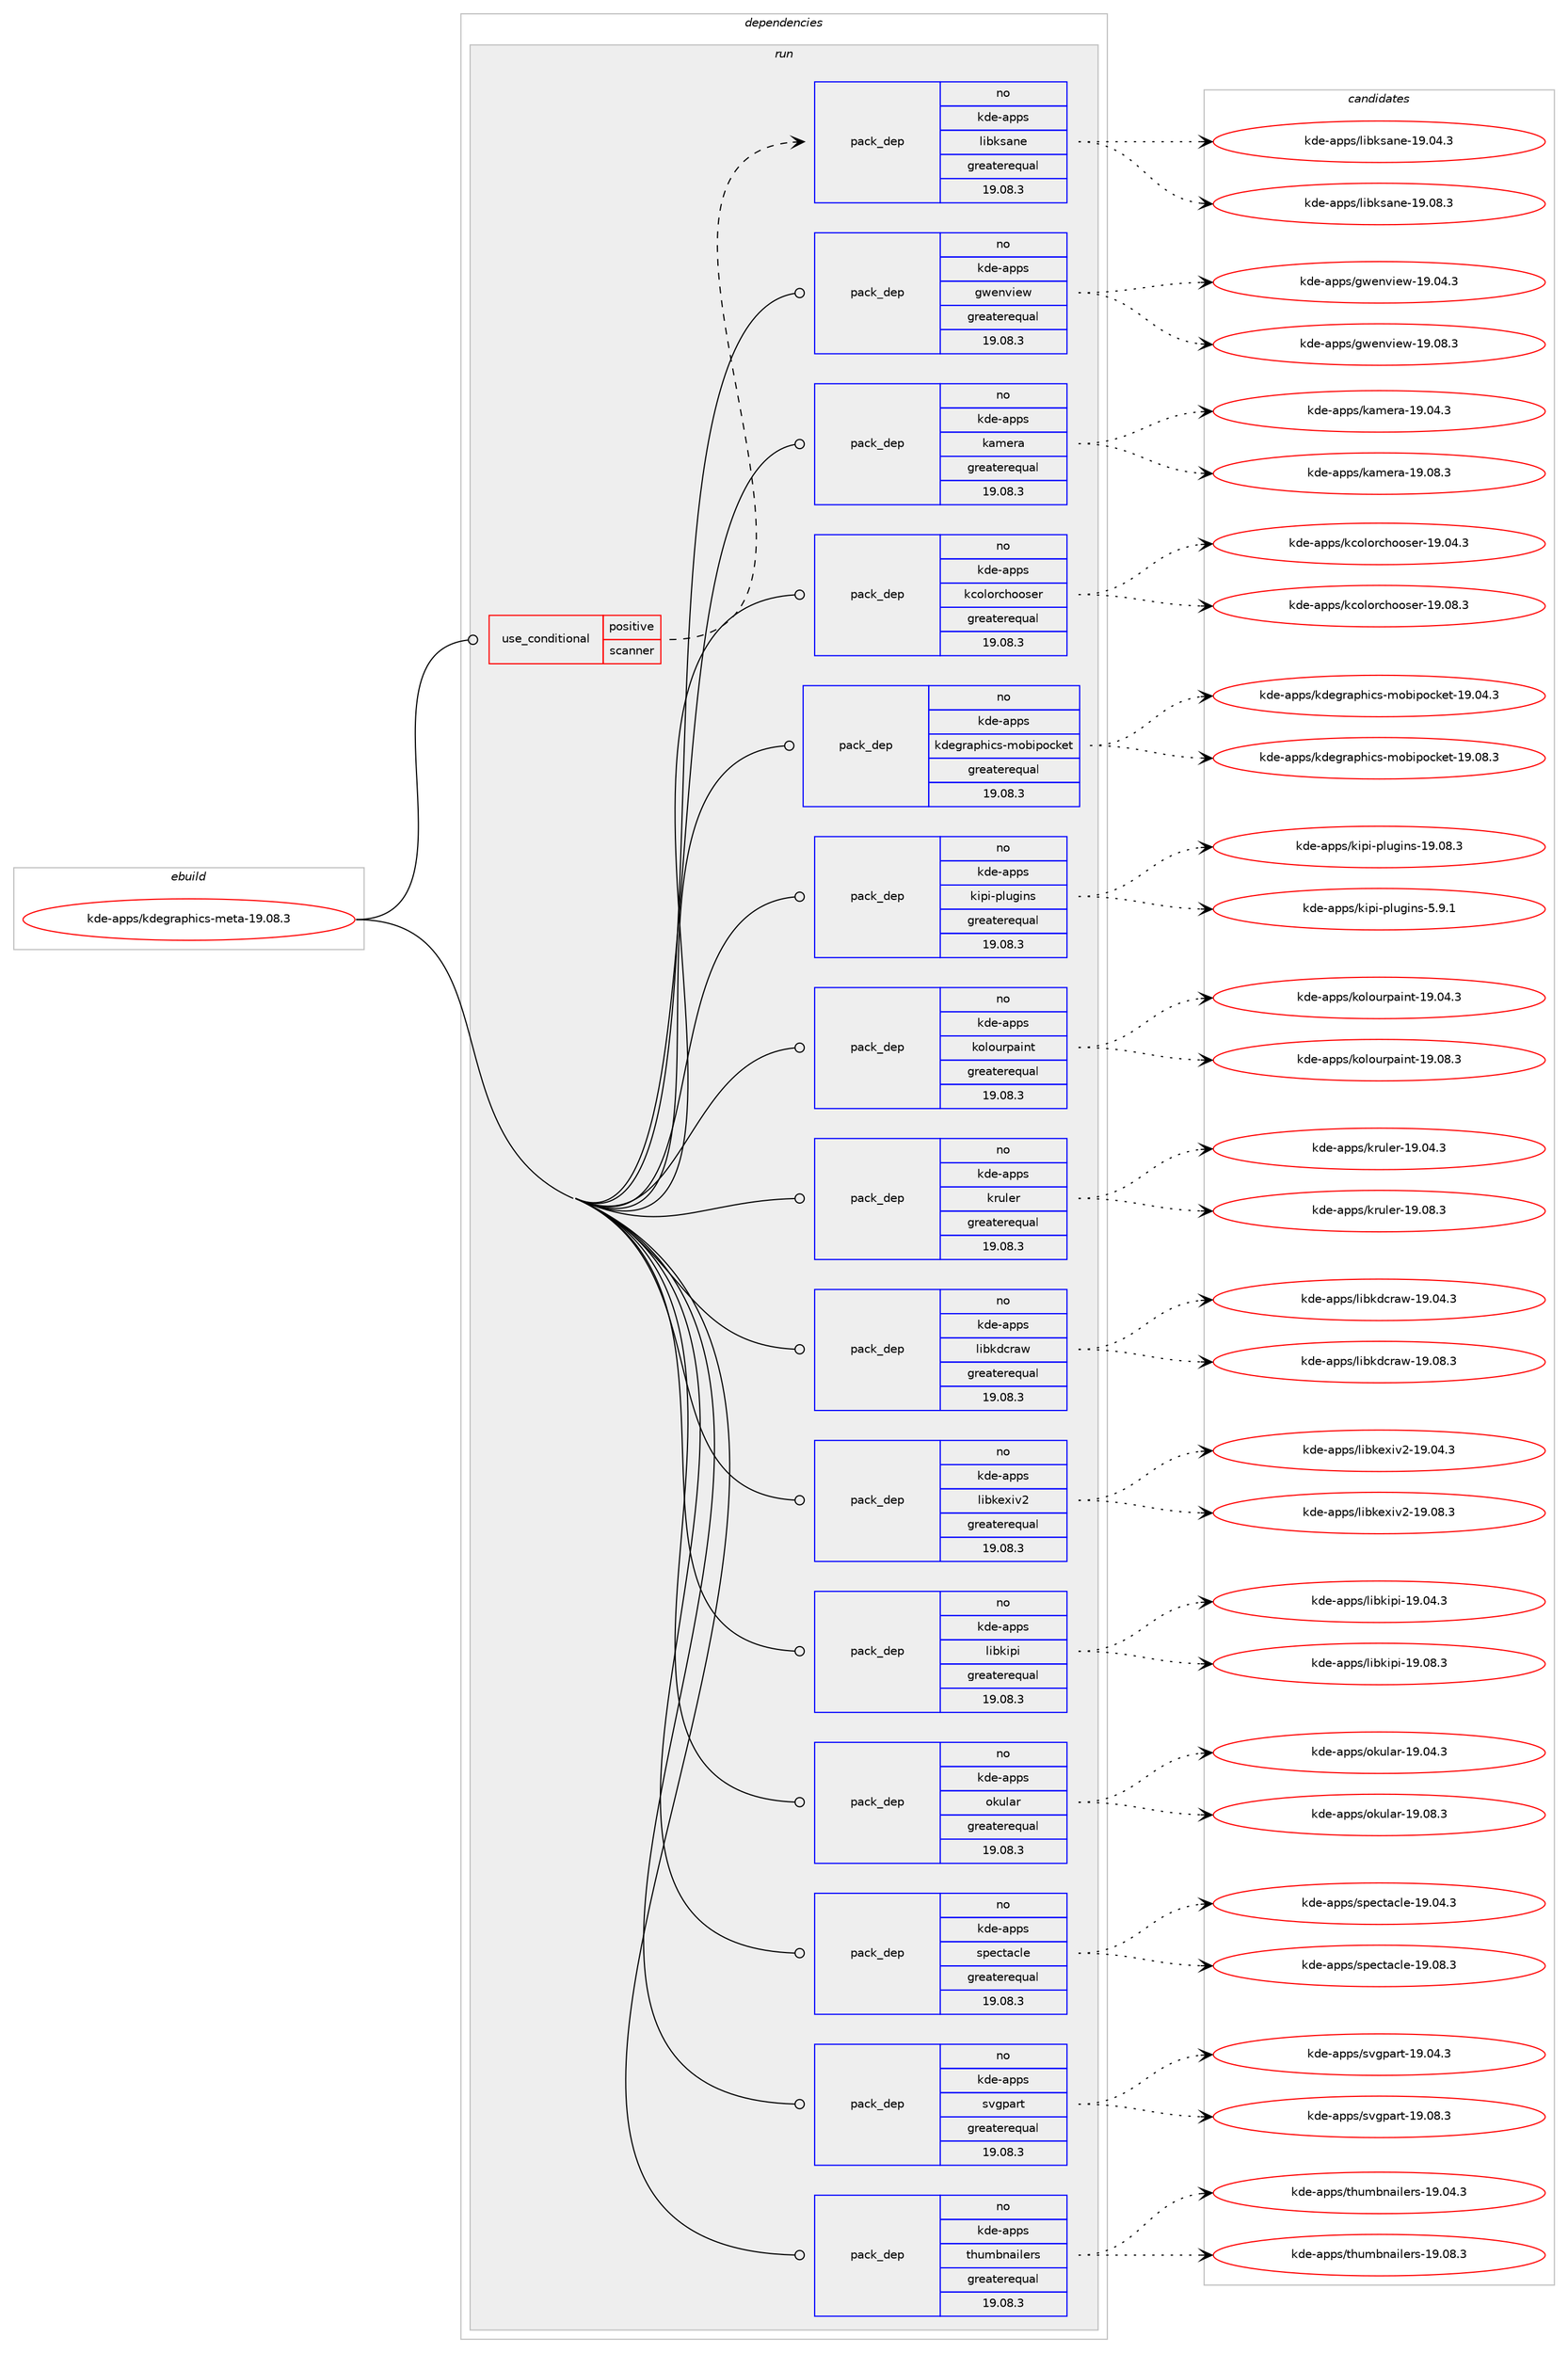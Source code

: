 digraph prolog {

# *************
# Graph options
# *************

newrank=true;
concentrate=true;
compound=true;
graph [rankdir=LR,fontname=Helvetica,fontsize=10,ranksep=1.5];#, ranksep=2.5, nodesep=0.2];
edge  [arrowhead=vee];
node  [fontname=Helvetica,fontsize=10];

# **********
# The ebuild
# **********

subgraph cluster_leftcol {
color=gray;
rank=same;
label=<<i>ebuild</i>>;
id [label="kde-apps/kdegraphics-meta-19.08.3", color=red, width=4, href="../kde-apps/kdegraphics-meta-19.08.3.svg"];
}

# ****************
# The dependencies
# ****************

subgraph cluster_midcol {
color=gray;
label=<<i>dependencies</i>>;
subgraph cluster_compile {
fillcolor="#eeeeee";
style=filled;
label=<<i>compile</i>>;
}
subgraph cluster_compileandrun {
fillcolor="#eeeeee";
style=filled;
label=<<i>compile and run</i>>;
}
subgraph cluster_run {
fillcolor="#eeeeee";
style=filled;
label=<<i>run</i>>;
subgraph cond186586 {
dependency755107 [label=<<TABLE BORDER="0" CELLBORDER="1" CELLSPACING="0" CELLPADDING="4"><TR><TD ROWSPAN="3" CELLPADDING="10">use_conditional</TD></TR><TR><TD>positive</TD></TR><TR><TD>scanner</TD></TR></TABLE>>, shape=none, color=red];
subgraph pack555717 {
dependency755108 [label=<<TABLE BORDER="0" CELLBORDER="1" CELLSPACING="0" CELLPADDING="4" WIDTH="220"><TR><TD ROWSPAN="6" CELLPADDING="30">pack_dep</TD></TR><TR><TD WIDTH="110">no</TD></TR><TR><TD>kde-apps</TD></TR><TR><TD>libksane</TD></TR><TR><TD>greaterequal</TD></TR><TR><TD>19.08.3</TD></TR></TABLE>>, shape=none, color=blue];
}
dependency755107:e -> dependency755108:w [weight=20,style="dashed",arrowhead="vee"];
}
id:e -> dependency755107:w [weight=20,style="solid",arrowhead="odot"];
subgraph pack555718 {
dependency755109 [label=<<TABLE BORDER="0" CELLBORDER="1" CELLSPACING="0" CELLPADDING="4" WIDTH="220"><TR><TD ROWSPAN="6" CELLPADDING="30">pack_dep</TD></TR><TR><TD WIDTH="110">no</TD></TR><TR><TD>kde-apps</TD></TR><TR><TD>gwenview</TD></TR><TR><TD>greaterequal</TD></TR><TR><TD>19.08.3</TD></TR></TABLE>>, shape=none, color=blue];
}
id:e -> dependency755109:w [weight=20,style="solid",arrowhead="odot"];
subgraph pack555719 {
dependency755110 [label=<<TABLE BORDER="0" CELLBORDER="1" CELLSPACING="0" CELLPADDING="4" WIDTH="220"><TR><TD ROWSPAN="6" CELLPADDING="30">pack_dep</TD></TR><TR><TD WIDTH="110">no</TD></TR><TR><TD>kde-apps</TD></TR><TR><TD>kamera</TD></TR><TR><TD>greaterequal</TD></TR><TR><TD>19.08.3</TD></TR></TABLE>>, shape=none, color=blue];
}
id:e -> dependency755110:w [weight=20,style="solid",arrowhead="odot"];
subgraph pack555720 {
dependency755111 [label=<<TABLE BORDER="0" CELLBORDER="1" CELLSPACING="0" CELLPADDING="4" WIDTH="220"><TR><TD ROWSPAN="6" CELLPADDING="30">pack_dep</TD></TR><TR><TD WIDTH="110">no</TD></TR><TR><TD>kde-apps</TD></TR><TR><TD>kcolorchooser</TD></TR><TR><TD>greaterequal</TD></TR><TR><TD>19.08.3</TD></TR></TABLE>>, shape=none, color=blue];
}
id:e -> dependency755111:w [weight=20,style="solid",arrowhead="odot"];
subgraph pack555721 {
dependency755112 [label=<<TABLE BORDER="0" CELLBORDER="1" CELLSPACING="0" CELLPADDING="4" WIDTH="220"><TR><TD ROWSPAN="6" CELLPADDING="30">pack_dep</TD></TR><TR><TD WIDTH="110">no</TD></TR><TR><TD>kde-apps</TD></TR><TR><TD>kdegraphics-mobipocket</TD></TR><TR><TD>greaterequal</TD></TR><TR><TD>19.08.3</TD></TR></TABLE>>, shape=none, color=blue];
}
id:e -> dependency755112:w [weight=20,style="solid",arrowhead="odot"];
subgraph pack555722 {
dependency755113 [label=<<TABLE BORDER="0" CELLBORDER="1" CELLSPACING="0" CELLPADDING="4" WIDTH="220"><TR><TD ROWSPAN="6" CELLPADDING="30">pack_dep</TD></TR><TR><TD WIDTH="110">no</TD></TR><TR><TD>kde-apps</TD></TR><TR><TD>kipi-plugins</TD></TR><TR><TD>greaterequal</TD></TR><TR><TD>19.08.3</TD></TR></TABLE>>, shape=none, color=blue];
}
id:e -> dependency755113:w [weight=20,style="solid",arrowhead="odot"];
subgraph pack555723 {
dependency755114 [label=<<TABLE BORDER="0" CELLBORDER="1" CELLSPACING="0" CELLPADDING="4" WIDTH="220"><TR><TD ROWSPAN="6" CELLPADDING="30">pack_dep</TD></TR><TR><TD WIDTH="110">no</TD></TR><TR><TD>kde-apps</TD></TR><TR><TD>kolourpaint</TD></TR><TR><TD>greaterequal</TD></TR><TR><TD>19.08.3</TD></TR></TABLE>>, shape=none, color=blue];
}
id:e -> dependency755114:w [weight=20,style="solid",arrowhead="odot"];
subgraph pack555724 {
dependency755115 [label=<<TABLE BORDER="0" CELLBORDER="1" CELLSPACING="0" CELLPADDING="4" WIDTH="220"><TR><TD ROWSPAN="6" CELLPADDING="30">pack_dep</TD></TR><TR><TD WIDTH="110">no</TD></TR><TR><TD>kde-apps</TD></TR><TR><TD>kruler</TD></TR><TR><TD>greaterequal</TD></TR><TR><TD>19.08.3</TD></TR></TABLE>>, shape=none, color=blue];
}
id:e -> dependency755115:w [weight=20,style="solid",arrowhead="odot"];
subgraph pack555725 {
dependency755116 [label=<<TABLE BORDER="0" CELLBORDER="1" CELLSPACING="0" CELLPADDING="4" WIDTH="220"><TR><TD ROWSPAN="6" CELLPADDING="30">pack_dep</TD></TR><TR><TD WIDTH="110">no</TD></TR><TR><TD>kde-apps</TD></TR><TR><TD>libkdcraw</TD></TR><TR><TD>greaterequal</TD></TR><TR><TD>19.08.3</TD></TR></TABLE>>, shape=none, color=blue];
}
id:e -> dependency755116:w [weight=20,style="solid",arrowhead="odot"];
subgraph pack555726 {
dependency755117 [label=<<TABLE BORDER="0" CELLBORDER="1" CELLSPACING="0" CELLPADDING="4" WIDTH="220"><TR><TD ROWSPAN="6" CELLPADDING="30">pack_dep</TD></TR><TR><TD WIDTH="110">no</TD></TR><TR><TD>kde-apps</TD></TR><TR><TD>libkexiv2</TD></TR><TR><TD>greaterequal</TD></TR><TR><TD>19.08.3</TD></TR></TABLE>>, shape=none, color=blue];
}
id:e -> dependency755117:w [weight=20,style="solid",arrowhead="odot"];
subgraph pack555727 {
dependency755118 [label=<<TABLE BORDER="0" CELLBORDER="1" CELLSPACING="0" CELLPADDING="4" WIDTH="220"><TR><TD ROWSPAN="6" CELLPADDING="30">pack_dep</TD></TR><TR><TD WIDTH="110">no</TD></TR><TR><TD>kde-apps</TD></TR><TR><TD>libkipi</TD></TR><TR><TD>greaterequal</TD></TR><TR><TD>19.08.3</TD></TR></TABLE>>, shape=none, color=blue];
}
id:e -> dependency755118:w [weight=20,style="solid",arrowhead="odot"];
subgraph pack555728 {
dependency755119 [label=<<TABLE BORDER="0" CELLBORDER="1" CELLSPACING="0" CELLPADDING="4" WIDTH="220"><TR><TD ROWSPAN="6" CELLPADDING="30">pack_dep</TD></TR><TR><TD WIDTH="110">no</TD></TR><TR><TD>kde-apps</TD></TR><TR><TD>okular</TD></TR><TR><TD>greaterequal</TD></TR><TR><TD>19.08.3</TD></TR></TABLE>>, shape=none, color=blue];
}
id:e -> dependency755119:w [weight=20,style="solid",arrowhead="odot"];
subgraph pack555729 {
dependency755120 [label=<<TABLE BORDER="0" CELLBORDER="1" CELLSPACING="0" CELLPADDING="4" WIDTH="220"><TR><TD ROWSPAN="6" CELLPADDING="30">pack_dep</TD></TR><TR><TD WIDTH="110">no</TD></TR><TR><TD>kde-apps</TD></TR><TR><TD>spectacle</TD></TR><TR><TD>greaterequal</TD></TR><TR><TD>19.08.3</TD></TR></TABLE>>, shape=none, color=blue];
}
id:e -> dependency755120:w [weight=20,style="solid",arrowhead="odot"];
subgraph pack555730 {
dependency755121 [label=<<TABLE BORDER="0" CELLBORDER="1" CELLSPACING="0" CELLPADDING="4" WIDTH="220"><TR><TD ROWSPAN="6" CELLPADDING="30">pack_dep</TD></TR><TR><TD WIDTH="110">no</TD></TR><TR><TD>kde-apps</TD></TR><TR><TD>svgpart</TD></TR><TR><TD>greaterequal</TD></TR><TR><TD>19.08.3</TD></TR></TABLE>>, shape=none, color=blue];
}
id:e -> dependency755121:w [weight=20,style="solid",arrowhead="odot"];
subgraph pack555731 {
dependency755122 [label=<<TABLE BORDER="0" CELLBORDER="1" CELLSPACING="0" CELLPADDING="4" WIDTH="220"><TR><TD ROWSPAN="6" CELLPADDING="30">pack_dep</TD></TR><TR><TD WIDTH="110">no</TD></TR><TR><TD>kde-apps</TD></TR><TR><TD>thumbnailers</TD></TR><TR><TD>greaterequal</TD></TR><TR><TD>19.08.3</TD></TR></TABLE>>, shape=none, color=blue];
}
id:e -> dependency755122:w [weight=20,style="solid",arrowhead="odot"];
}
}

# **************
# The candidates
# **************

subgraph cluster_choices {
rank=same;
color=gray;
label=<<i>candidates</i>>;

subgraph choice555717 {
color=black;
nodesep=1;
choice10710010145971121121154710810598107115971101014549574648524651 [label="kde-apps/libksane-19.04.3", color=red, width=4,href="../kde-apps/libksane-19.04.3.svg"];
choice10710010145971121121154710810598107115971101014549574648564651 [label="kde-apps/libksane-19.08.3", color=red, width=4,href="../kde-apps/libksane-19.08.3.svg"];
dependency755108:e -> choice10710010145971121121154710810598107115971101014549574648524651:w [style=dotted,weight="100"];
dependency755108:e -> choice10710010145971121121154710810598107115971101014549574648564651:w [style=dotted,weight="100"];
}
subgraph choice555718 {
color=black;
nodesep=1;
choice1071001014597112112115471031191011101181051011194549574648524651 [label="kde-apps/gwenview-19.04.3", color=red, width=4,href="../kde-apps/gwenview-19.04.3.svg"];
choice1071001014597112112115471031191011101181051011194549574648564651 [label="kde-apps/gwenview-19.08.3", color=red, width=4,href="../kde-apps/gwenview-19.08.3.svg"];
dependency755109:e -> choice1071001014597112112115471031191011101181051011194549574648524651:w [style=dotted,weight="100"];
dependency755109:e -> choice1071001014597112112115471031191011101181051011194549574648564651:w [style=dotted,weight="100"];
}
subgraph choice555719 {
color=black;
nodesep=1;
choice10710010145971121121154710797109101114974549574648524651 [label="kde-apps/kamera-19.04.3", color=red, width=4,href="../kde-apps/kamera-19.04.3.svg"];
choice10710010145971121121154710797109101114974549574648564651 [label="kde-apps/kamera-19.08.3", color=red, width=4,href="../kde-apps/kamera-19.08.3.svg"];
dependency755110:e -> choice10710010145971121121154710797109101114974549574648524651:w [style=dotted,weight="100"];
dependency755110:e -> choice10710010145971121121154710797109101114974549574648564651:w [style=dotted,weight="100"];
}
subgraph choice555720 {
color=black;
nodesep=1;
choice10710010145971121121154710799111108111114991041111111151011144549574648524651 [label="kde-apps/kcolorchooser-19.04.3", color=red, width=4,href="../kde-apps/kcolorchooser-19.04.3.svg"];
choice10710010145971121121154710799111108111114991041111111151011144549574648564651 [label="kde-apps/kcolorchooser-19.08.3", color=red, width=4,href="../kde-apps/kcolorchooser-19.08.3.svg"];
dependency755111:e -> choice10710010145971121121154710799111108111114991041111111151011144549574648524651:w [style=dotted,weight="100"];
dependency755111:e -> choice10710010145971121121154710799111108111114991041111111151011144549574648564651:w [style=dotted,weight="100"];
}
subgraph choice555721 {
color=black;
nodesep=1;
choice10710010145971121121154710710010110311497112104105991154510911198105112111991071011164549574648524651 [label="kde-apps/kdegraphics-mobipocket-19.04.3", color=red, width=4,href="../kde-apps/kdegraphics-mobipocket-19.04.3.svg"];
choice10710010145971121121154710710010110311497112104105991154510911198105112111991071011164549574648564651 [label="kde-apps/kdegraphics-mobipocket-19.08.3", color=red, width=4,href="../kde-apps/kdegraphics-mobipocket-19.08.3.svg"];
dependency755112:e -> choice10710010145971121121154710710010110311497112104105991154510911198105112111991071011164549574648524651:w [style=dotted,weight="100"];
dependency755112:e -> choice10710010145971121121154710710010110311497112104105991154510911198105112111991071011164549574648564651:w [style=dotted,weight="100"];
}
subgraph choice555722 {
color=black;
nodesep=1;
choice107100101459711211211547107105112105451121081171031051101154549574648564651 [label="kde-apps/kipi-plugins-19.08.3", color=red, width=4,href="../kde-apps/kipi-plugins-19.08.3.svg"];
choice10710010145971121121154710710511210545112108117103105110115455346574649 [label="kde-apps/kipi-plugins-5.9.1", color=red, width=4,href="../kde-apps/kipi-plugins-5.9.1.svg"];
dependency755113:e -> choice107100101459711211211547107105112105451121081171031051101154549574648564651:w [style=dotted,weight="100"];
dependency755113:e -> choice10710010145971121121154710710511210545112108117103105110115455346574649:w [style=dotted,weight="100"];
}
subgraph choice555723 {
color=black;
nodesep=1;
choice107100101459711211211547107111108111117114112971051101164549574648524651 [label="kde-apps/kolourpaint-19.04.3", color=red, width=4,href="../kde-apps/kolourpaint-19.04.3.svg"];
choice107100101459711211211547107111108111117114112971051101164549574648564651 [label="kde-apps/kolourpaint-19.08.3", color=red, width=4,href="../kde-apps/kolourpaint-19.08.3.svg"];
dependency755114:e -> choice107100101459711211211547107111108111117114112971051101164549574648524651:w [style=dotted,weight="100"];
dependency755114:e -> choice107100101459711211211547107111108111117114112971051101164549574648564651:w [style=dotted,weight="100"];
}
subgraph choice555724 {
color=black;
nodesep=1;
choice1071001014597112112115471071141171081011144549574648524651 [label="kde-apps/kruler-19.04.3", color=red, width=4,href="../kde-apps/kruler-19.04.3.svg"];
choice1071001014597112112115471071141171081011144549574648564651 [label="kde-apps/kruler-19.08.3", color=red, width=4,href="../kde-apps/kruler-19.08.3.svg"];
dependency755115:e -> choice1071001014597112112115471071141171081011144549574648524651:w [style=dotted,weight="100"];
dependency755115:e -> choice1071001014597112112115471071141171081011144549574648564651:w [style=dotted,weight="100"];
}
subgraph choice555725 {
color=black;
nodesep=1;
choice1071001014597112112115471081059810710099114971194549574648524651 [label="kde-apps/libkdcraw-19.04.3", color=red, width=4,href="../kde-apps/libkdcraw-19.04.3.svg"];
choice1071001014597112112115471081059810710099114971194549574648564651 [label="kde-apps/libkdcraw-19.08.3", color=red, width=4,href="../kde-apps/libkdcraw-19.08.3.svg"];
dependency755116:e -> choice1071001014597112112115471081059810710099114971194549574648524651:w [style=dotted,weight="100"];
dependency755116:e -> choice1071001014597112112115471081059810710099114971194549574648564651:w [style=dotted,weight="100"];
}
subgraph choice555726 {
color=black;
nodesep=1;
choice10710010145971121121154710810598107101120105118504549574648524651 [label="kde-apps/libkexiv2-19.04.3", color=red, width=4,href="../kde-apps/libkexiv2-19.04.3.svg"];
choice10710010145971121121154710810598107101120105118504549574648564651 [label="kde-apps/libkexiv2-19.08.3", color=red, width=4,href="../kde-apps/libkexiv2-19.08.3.svg"];
dependency755117:e -> choice10710010145971121121154710810598107101120105118504549574648524651:w [style=dotted,weight="100"];
dependency755117:e -> choice10710010145971121121154710810598107101120105118504549574648564651:w [style=dotted,weight="100"];
}
subgraph choice555727 {
color=black;
nodesep=1;
choice107100101459711211211547108105981071051121054549574648524651 [label="kde-apps/libkipi-19.04.3", color=red, width=4,href="../kde-apps/libkipi-19.04.3.svg"];
choice107100101459711211211547108105981071051121054549574648564651 [label="kde-apps/libkipi-19.08.3", color=red, width=4,href="../kde-apps/libkipi-19.08.3.svg"];
dependency755118:e -> choice107100101459711211211547108105981071051121054549574648524651:w [style=dotted,weight="100"];
dependency755118:e -> choice107100101459711211211547108105981071051121054549574648564651:w [style=dotted,weight="100"];
}
subgraph choice555728 {
color=black;
nodesep=1;
choice107100101459711211211547111107117108971144549574648524651 [label="kde-apps/okular-19.04.3", color=red, width=4,href="../kde-apps/okular-19.04.3.svg"];
choice107100101459711211211547111107117108971144549574648564651 [label="kde-apps/okular-19.08.3", color=red, width=4,href="../kde-apps/okular-19.08.3.svg"];
dependency755119:e -> choice107100101459711211211547111107117108971144549574648524651:w [style=dotted,weight="100"];
dependency755119:e -> choice107100101459711211211547111107117108971144549574648564651:w [style=dotted,weight="100"];
}
subgraph choice555729 {
color=black;
nodesep=1;
choice1071001014597112112115471151121019911697991081014549574648524651 [label="kde-apps/spectacle-19.04.3", color=red, width=4,href="../kde-apps/spectacle-19.04.3.svg"];
choice1071001014597112112115471151121019911697991081014549574648564651 [label="kde-apps/spectacle-19.08.3", color=red, width=4,href="../kde-apps/spectacle-19.08.3.svg"];
dependency755120:e -> choice1071001014597112112115471151121019911697991081014549574648524651:w [style=dotted,weight="100"];
dependency755120:e -> choice1071001014597112112115471151121019911697991081014549574648564651:w [style=dotted,weight="100"];
}
subgraph choice555730 {
color=black;
nodesep=1;
choice107100101459711211211547115118103112971141164549574648524651 [label="kde-apps/svgpart-19.04.3", color=red, width=4,href="../kde-apps/svgpart-19.04.3.svg"];
choice107100101459711211211547115118103112971141164549574648564651 [label="kde-apps/svgpart-19.08.3", color=red, width=4,href="../kde-apps/svgpart-19.08.3.svg"];
dependency755121:e -> choice107100101459711211211547115118103112971141164549574648524651:w [style=dotted,weight="100"];
dependency755121:e -> choice107100101459711211211547115118103112971141164549574648564651:w [style=dotted,weight="100"];
}
subgraph choice555731 {
color=black;
nodesep=1;
choice10710010145971121121154711610411710998110971051081011141154549574648524651 [label="kde-apps/thumbnailers-19.04.3", color=red, width=4,href="../kde-apps/thumbnailers-19.04.3.svg"];
choice10710010145971121121154711610411710998110971051081011141154549574648564651 [label="kde-apps/thumbnailers-19.08.3", color=red, width=4,href="../kde-apps/thumbnailers-19.08.3.svg"];
dependency755122:e -> choice10710010145971121121154711610411710998110971051081011141154549574648524651:w [style=dotted,weight="100"];
dependency755122:e -> choice10710010145971121121154711610411710998110971051081011141154549574648564651:w [style=dotted,weight="100"];
}
}

}
